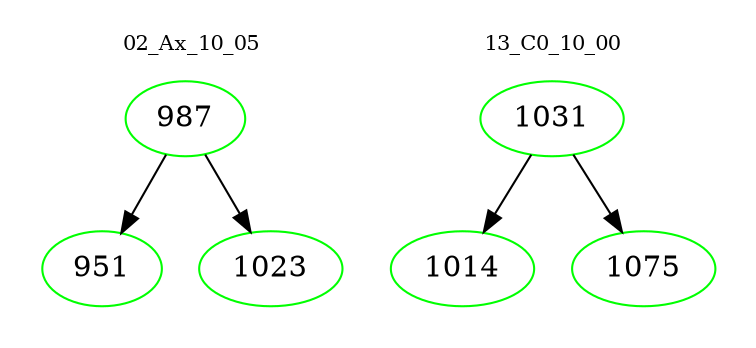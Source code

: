 digraph{
subgraph cluster_0 {
color = white
label = "02_Ax_10_05";
fontsize=10;
T0_987 [label="987", color="green"]
T0_987 -> T0_951 [color="black"]
T0_951 [label="951", color="green"]
T0_987 -> T0_1023 [color="black"]
T0_1023 [label="1023", color="green"]
}
subgraph cluster_1 {
color = white
label = "13_C0_10_00";
fontsize=10;
T1_1031 [label="1031", color="green"]
T1_1031 -> T1_1014 [color="black"]
T1_1014 [label="1014", color="green"]
T1_1031 -> T1_1075 [color="black"]
T1_1075 [label="1075", color="green"]
}
}
